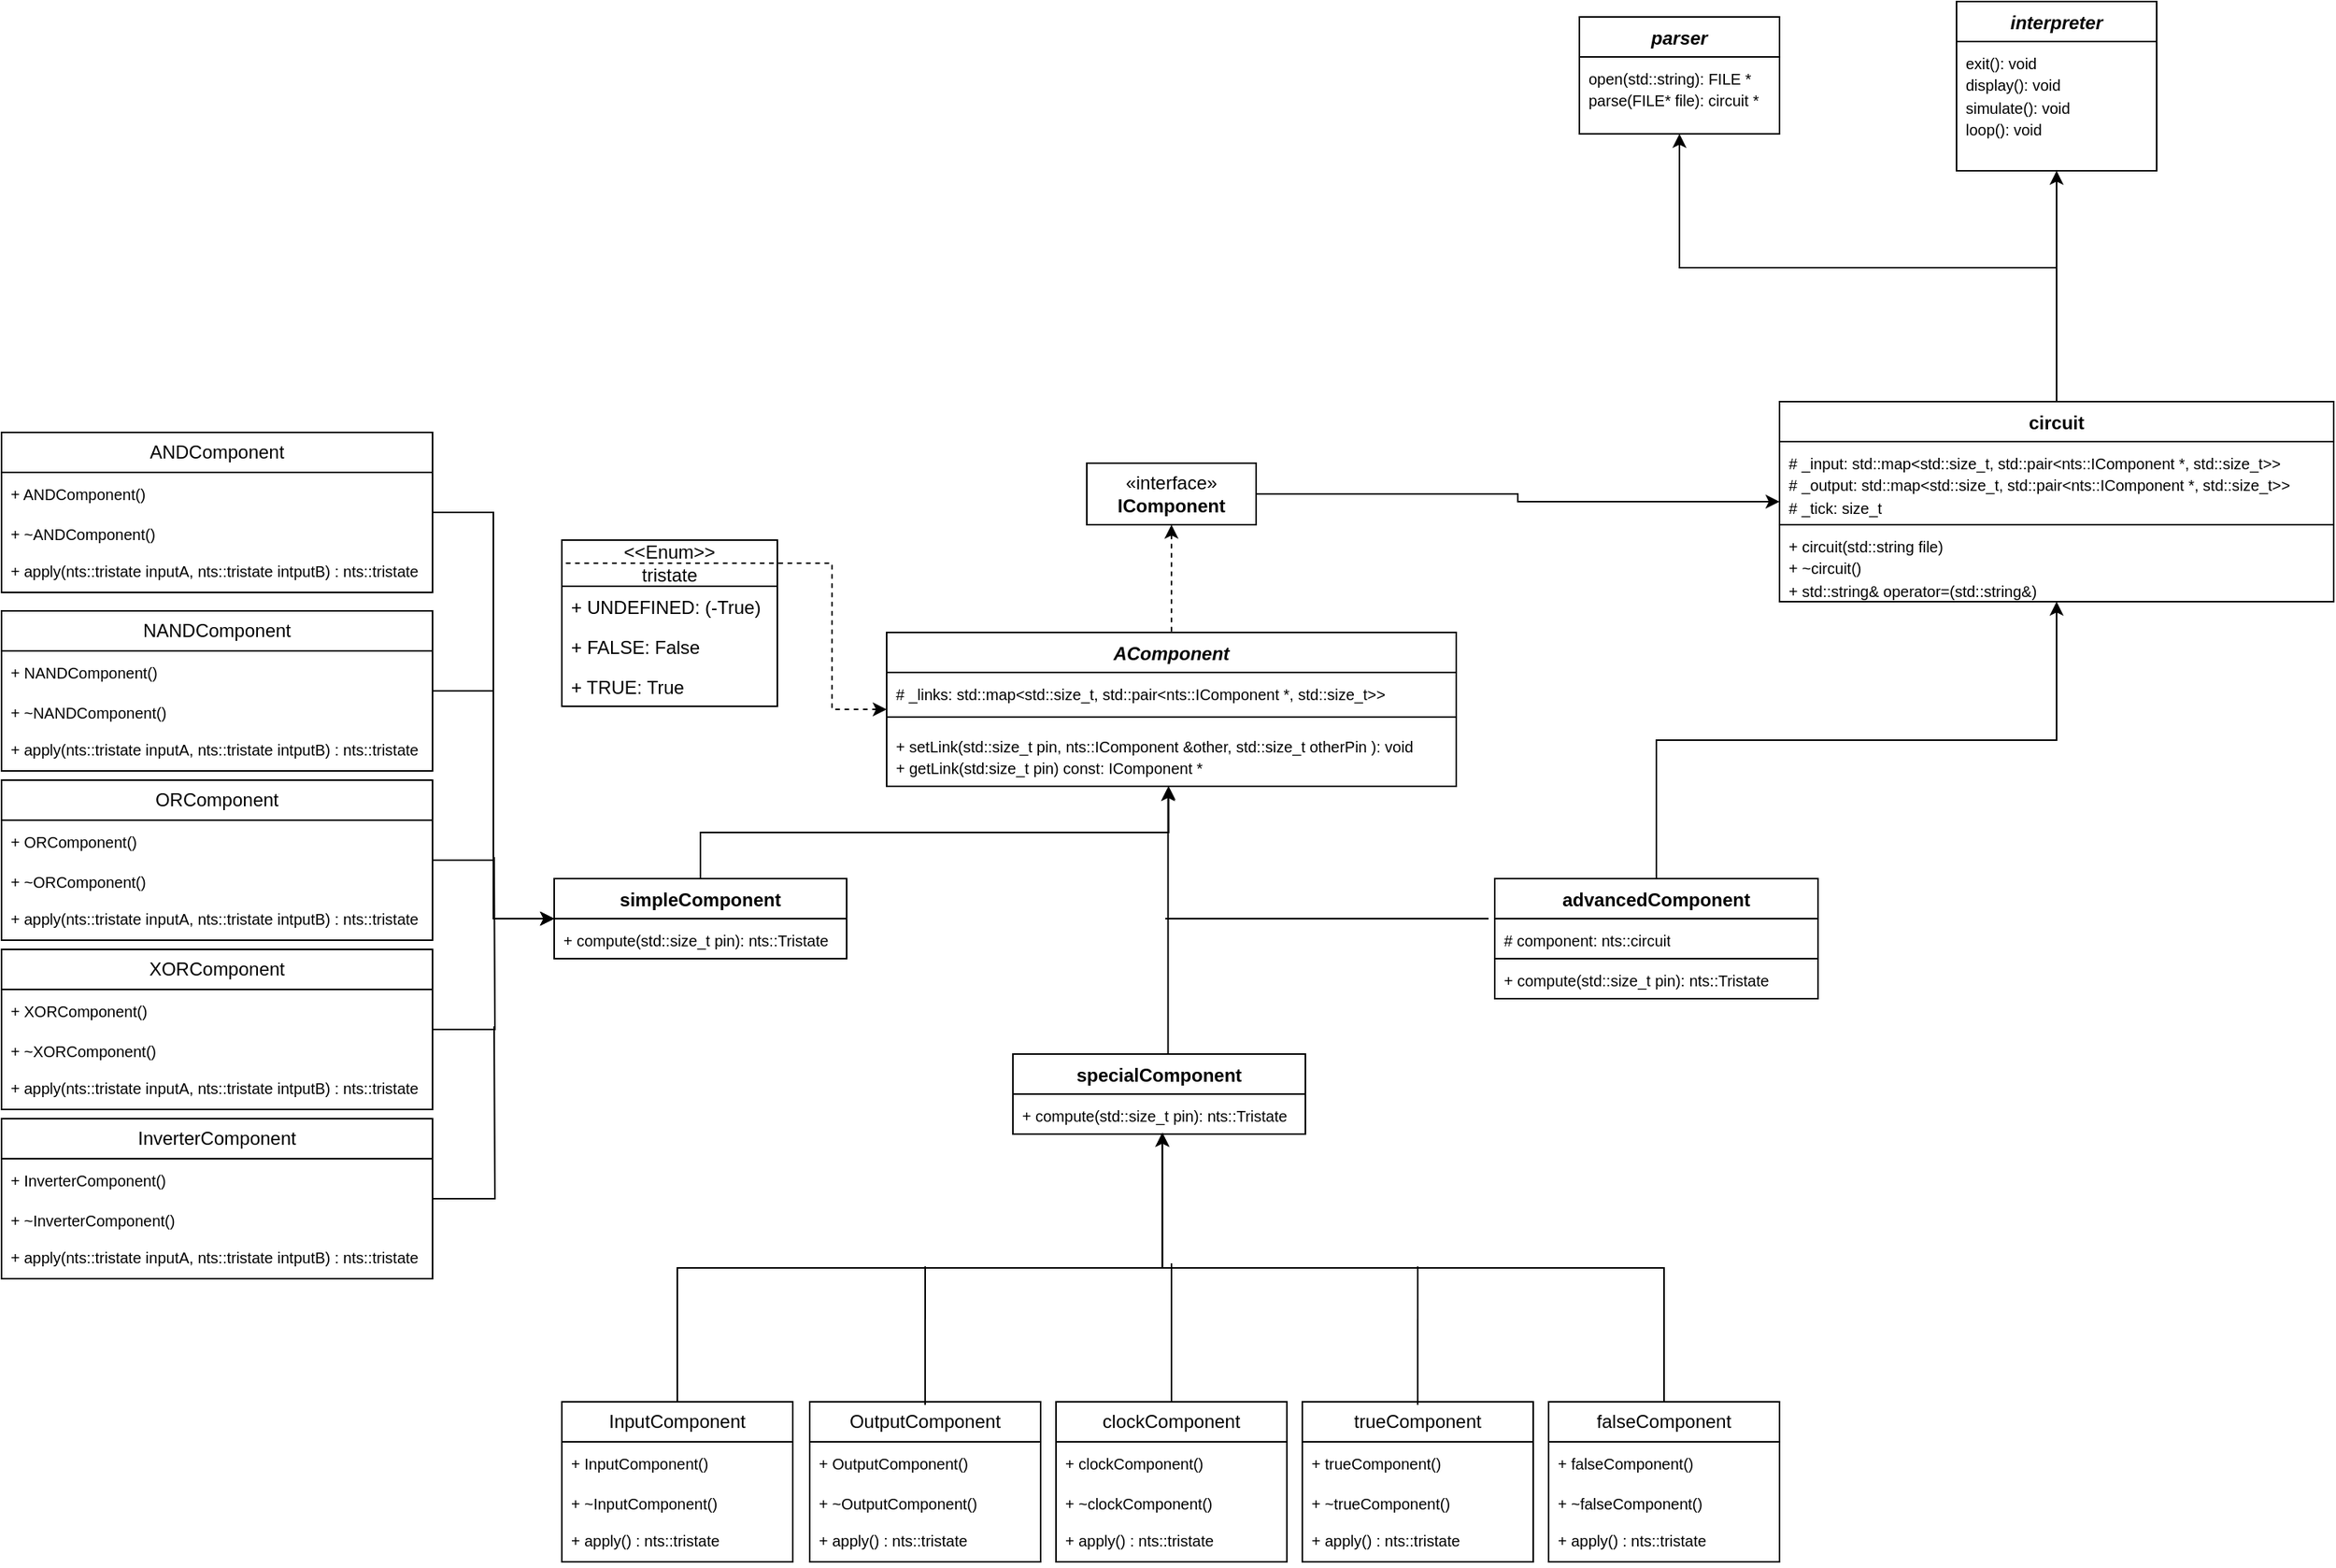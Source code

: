 <mxfile version="23.1.2" type="github">
  <diagram name="Page-1" id="929967ad-93f9-6ef4-fab6-5d389245f69c">
    <mxGraphModel dx="2049" dy="1117" grid="1" gridSize="10" guides="1" tooltips="1" connect="1" arrows="1" fold="1" page="1" pageScale="1.5" pageWidth="1169" pageHeight="826" background="none" math="0" shadow="0">
      <root>
        <mxCell id="0" style=";html=1;" />
        <mxCell id="1" style=";html=1;" parent="0" />
        <mxCell id="E4p7y--Rclgz1ynE0BcM-12" style="edgeStyle=orthogonalEdgeStyle;rounded=0;orthogonalLoop=1;jettySize=auto;html=1;dashed=1;startArrow=classic;startFill=1;endArrow=none;endFill=0;" edge="1" parent="1" source="E4p7y--Rclgz1ynE0BcM-6" target="E4p7y--Rclgz1ynE0BcM-7">
          <mxGeometry relative="1" as="geometry" />
        </mxCell>
        <mxCell id="E4p7y--Rclgz1ynE0BcM-97" style="edgeStyle=orthogonalEdgeStyle;rounded=0;orthogonalLoop=1;jettySize=auto;html=1;" edge="1" parent="1" source="E4p7y--Rclgz1ynE0BcM-6" target="E4p7y--Rclgz1ynE0BcM-93">
          <mxGeometry relative="1" as="geometry" />
        </mxCell>
        <mxCell id="E4p7y--Rclgz1ynE0BcM-6" value="«interface»&lt;br&gt;&lt;b&gt;IComponent&lt;/b&gt;" style="html=1;whiteSpace=wrap;" vertex="1" parent="1">
          <mxGeometry x="825" y="350" width="110" height="40" as="geometry" />
        </mxCell>
        <mxCell id="E4p7y--Rclgz1ynE0BcM-17" value="" style="edgeStyle=orthogonalEdgeStyle;rounded=0;orthogonalLoop=1;jettySize=auto;html=1;entryX=0.011;entryY=0.139;entryDx=0;entryDy=0;entryPerimeter=0;startArrow=classic;startFill=1;endArrow=none;endFill=0;dashed=1;" edge="1" parent="1" source="E4p7y--Rclgz1ynE0BcM-7" target="E4p7y--Rclgz1ynE0BcM-18">
          <mxGeometry relative="1" as="geometry">
            <mxPoint x="1130" y="450" as="targetPoint" />
          </mxGeometry>
        </mxCell>
        <mxCell id="E4p7y--Rclgz1ynE0BcM-7" value="&lt;i&gt;AComponent&lt;/i&gt;" style="swimlane;fontStyle=1;align=center;verticalAlign=top;childLayout=stackLayout;horizontal=1;startSize=26;horizontalStack=0;resizeParent=1;resizeParentMax=0;resizeLast=0;collapsible=1;marginBottom=0;whiteSpace=wrap;html=1;" vertex="1" parent="1">
          <mxGeometry x="695" y="460" width="370" height="100" as="geometry">
            <mxRectangle x="695" y="460" width="120" height="30" as="alternateBounds" />
          </mxGeometry>
        </mxCell>
        <mxCell id="E4p7y--Rclgz1ynE0BcM-8" value="&lt;font style=&quot;font-size: 10px;&quot;&gt;# _links:&amp;nbsp;std::map&amp;lt;std::size_t, std::pair&amp;lt;nts::IComponent *, std::size_t&amp;gt;&amp;gt;&lt;/font&gt;" style="text;strokeColor=none;fillColor=none;align=left;verticalAlign=top;spacingLeft=4;spacingRight=4;overflow=hidden;rotatable=0;points=[[0,0.5],[1,0.5]];portConstraint=eastwest;whiteSpace=wrap;html=1;" vertex="1" parent="E4p7y--Rclgz1ynE0BcM-7">
          <mxGeometry y="26" width="370" height="24" as="geometry" />
        </mxCell>
        <mxCell id="E4p7y--Rclgz1ynE0BcM-9" value="" style="line;strokeWidth=1;fillColor=none;align=left;verticalAlign=middle;spacingTop=-1;spacingLeft=3;spacingRight=3;rotatable=0;labelPosition=right;points=[];portConstraint=eastwest;strokeColor=inherit;" vertex="1" parent="E4p7y--Rclgz1ynE0BcM-7">
          <mxGeometry y="50" width="370" height="10" as="geometry" />
        </mxCell>
        <mxCell id="E4p7y--Rclgz1ynE0BcM-10" value="&lt;font style=&quot;font-size: 10px;&quot;&gt;+ setLink(std::size_t pin, nts::IComponent &amp;amp;other, std::size_t otherPin&amp;nbsp;): void&lt;br&gt;+ getLink(std:size_t pin) const: IComponent *&lt;br&gt;&lt;br&gt;&lt;/font&gt;" style="text;strokeColor=none;fillColor=none;align=left;verticalAlign=top;spacingLeft=4;spacingRight=4;overflow=hidden;rotatable=0;points=[[0,0.5],[1,0.5]];portConstraint=eastwest;whiteSpace=wrap;html=1;" vertex="1" parent="E4p7y--Rclgz1ynE0BcM-7">
          <mxGeometry y="60" width="370" height="40" as="geometry" />
        </mxCell>
        <mxCell id="E4p7y--Rclgz1ynE0BcM-18" value="&amp;lt;&amp;lt;Enum&amp;gt;&amp;gt;&lt;br&gt;tristate" style="swimlane;fontStyle=0;childLayout=stackLayout;horizontal=1;startSize=30;fillColor=none;horizontalStack=0;resizeParent=1;resizeParentMax=0;resizeLast=0;collapsible=1;marginBottom=0;whiteSpace=wrap;html=1;" vertex="1" parent="1">
          <mxGeometry x="484" y="400" width="140" height="108" as="geometry">
            <mxRectangle x="1160" y="390" width="100" height="40" as="alternateBounds" />
          </mxGeometry>
        </mxCell>
        <mxCell id="E4p7y--Rclgz1ynE0BcM-19" value="+ UNDEFINED: (-True)" style="text;strokeColor=none;fillColor=none;align=left;verticalAlign=top;spacingLeft=4;spacingRight=4;overflow=hidden;rotatable=0;points=[[0,0.5],[1,0.5]];portConstraint=eastwest;whiteSpace=wrap;html=1;" vertex="1" parent="E4p7y--Rclgz1ynE0BcM-18">
          <mxGeometry y="30" width="140" height="26" as="geometry" />
        </mxCell>
        <mxCell id="E4p7y--Rclgz1ynE0BcM-20" value="+ FALSE: False" style="text;strokeColor=none;fillColor=none;align=left;verticalAlign=top;spacingLeft=4;spacingRight=4;overflow=hidden;rotatable=0;points=[[0,0.5],[1,0.5]];portConstraint=eastwest;whiteSpace=wrap;html=1;" vertex="1" parent="E4p7y--Rclgz1ynE0BcM-18">
          <mxGeometry y="56" width="140" height="26" as="geometry" />
        </mxCell>
        <mxCell id="E4p7y--Rclgz1ynE0BcM-21" value="+ TRUE: True" style="text;strokeColor=none;fillColor=none;align=left;verticalAlign=top;spacingLeft=4;spacingRight=4;overflow=hidden;rotatable=0;points=[[0,0.5],[1,0.5]];portConstraint=eastwest;whiteSpace=wrap;html=1;" vertex="1" parent="E4p7y--Rclgz1ynE0BcM-18">
          <mxGeometry y="82" width="140" height="26" as="geometry" />
        </mxCell>
        <mxCell id="E4p7y--Rclgz1ynE0BcM-26" style="edgeStyle=orthogonalEdgeStyle;rounded=0;orthogonalLoop=1;jettySize=auto;html=1;entryX=0.495;entryY=0.996;entryDx=0;entryDy=0;entryPerimeter=0;" edge="1" parent="1" source="E4p7y--Rclgz1ynE0BcM-22" target="E4p7y--Rclgz1ynE0BcM-10">
          <mxGeometry relative="1" as="geometry">
            <mxPoint x="880" y="650" as="targetPoint" />
          </mxGeometry>
        </mxCell>
        <mxCell id="E4p7y--Rclgz1ynE0BcM-22" value="simpleComponent" style="swimlane;fontStyle=1;align=center;verticalAlign=top;childLayout=stackLayout;horizontal=1;startSize=26;horizontalStack=0;resizeParent=1;resizeParentMax=0;resizeLast=0;collapsible=1;marginBottom=0;whiteSpace=wrap;html=1;" vertex="1" parent="1">
          <mxGeometry x="479" y="620" width="190" height="52" as="geometry" />
        </mxCell>
        <mxCell id="E4p7y--Rclgz1ynE0BcM-25" value="&lt;font style=&quot;font-size: 10px;&quot;&gt;+ compute(std::size_t pin):&amp;nbsp;nts::Tristate&lt;/font&gt;" style="text;strokeColor=none;fillColor=none;align=left;verticalAlign=top;spacingLeft=4;spacingRight=4;overflow=hidden;rotatable=0;points=[[0,0.5],[1,0.5]];portConstraint=eastwest;whiteSpace=wrap;html=1;" vertex="1" parent="E4p7y--Rclgz1ynE0BcM-22">
          <mxGeometry y="26" width="190" height="26" as="geometry" />
        </mxCell>
        <mxCell id="E4p7y--Rclgz1ynE0BcM-31" style="edgeStyle=orthogonalEdgeStyle;rounded=0;orthogonalLoop=1;jettySize=auto;html=1;entryX=0;entryY=0.5;entryDx=0;entryDy=0;" edge="1" parent="1" source="E4p7y--Rclgz1ynE0BcM-27" target="E4p7y--Rclgz1ynE0BcM-22">
          <mxGeometry relative="1" as="geometry" />
        </mxCell>
        <mxCell id="E4p7y--Rclgz1ynE0BcM-27" value="ANDComponent" style="swimlane;fontStyle=0;childLayout=stackLayout;horizontal=1;startSize=26;fillColor=none;horizontalStack=0;resizeParent=1;resizeParentMax=0;resizeLast=0;collapsible=1;marginBottom=0;whiteSpace=wrap;html=1;" vertex="1" parent="1">
          <mxGeometry x="120" y="330" width="280" height="104" as="geometry" />
        </mxCell>
        <mxCell id="E4p7y--Rclgz1ynE0BcM-28" value="&lt;font style=&quot;font-size: 10px;&quot;&gt;+ ANDComponent()&lt;/font&gt;" style="text;strokeColor=none;fillColor=none;align=left;verticalAlign=top;spacingLeft=4;spacingRight=4;overflow=hidden;rotatable=0;points=[[0,0.5],[1,0.5]];portConstraint=eastwest;whiteSpace=wrap;html=1;" vertex="1" parent="E4p7y--Rclgz1ynE0BcM-27">
          <mxGeometry y="26" width="280" height="26" as="geometry" />
        </mxCell>
        <mxCell id="E4p7y--Rclgz1ynE0BcM-29" value="&lt;font style=&quot;font-size: 10px;&quot;&gt;+ ~ANDComponent()&lt;/font&gt;" style="text;strokeColor=none;fillColor=none;align=left;verticalAlign=top;spacingLeft=4;spacingRight=4;overflow=hidden;rotatable=0;points=[[0,0.5],[1,0.5]];portConstraint=eastwest;whiteSpace=wrap;html=1;" vertex="1" parent="E4p7y--Rclgz1ynE0BcM-27">
          <mxGeometry y="52" width="280" height="26" as="geometry" />
        </mxCell>
        <mxCell id="E4p7y--Rclgz1ynE0BcM-30" value="+ apply(nts::tristate inputA, nts::tristate intputB) : nts::tristate" style="text;strokeColor=none;fillColor=none;align=left;verticalAlign=top;spacingLeft=4;spacingRight=4;overflow=hidden;rotatable=0;points=[[0,0.5],[1,0.5]];portConstraint=eastwest;whiteSpace=wrap;html=1;fontSize=10;" vertex="1" parent="E4p7y--Rclgz1ynE0BcM-27">
          <mxGeometry y="78" width="280" height="26" as="geometry" />
        </mxCell>
        <mxCell id="E4p7y--Rclgz1ynE0BcM-37" style="edgeStyle=orthogonalEdgeStyle;rounded=0;orthogonalLoop=1;jettySize=auto;html=1;entryX=0;entryY=0.5;entryDx=0;entryDy=0;" edge="1" parent="1" source="E4p7y--Rclgz1ynE0BcM-32" target="E4p7y--Rclgz1ynE0BcM-22">
          <mxGeometry relative="1" as="geometry" />
        </mxCell>
        <mxCell id="E4p7y--Rclgz1ynE0BcM-32" value="NANDComponent" style="swimlane;fontStyle=0;childLayout=stackLayout;horizontal=1;startSize=26;fillColor=none;horizontalStack=0;resizeParent=1;resizeParentMax=0;resizeLast=0;collapsible=1;marginBottom=0;whiteSpace=wrap;html=1;" vertex="1" parent="1">
          <mxGeometry x="120" y="446" width="280" height="104" as="geometry" />
        </mxCell>
        <mxCell id="E4p7y--Rclgz1ynE0BcM-33" value="&lt;font style=&quot;font-size: 10px;&quot;&gt;+ NANDComponent()&lt;/font&gt;" style="text;strokeColor=none;fillColor=none;align=left;verticalAlign=top;spacingLeft=4;spacingRight=4;overflow=hidden;rotatable=0;points=[[0,0.5],[1,0.5]];portConstraint=eastwest;whiteSpace=wrap;html=1;" vertex="1" parent="E4p7y--Rclgz1ynE0BcM-32">
          <mxGeometry y="26" width="280" height="26" as="geometry" />
        </mxCell>
        <mxCell id="E4p7y--Rclgz1ynE0BcM-34" value="&lt;font style=&quot;font-size: 10px;&quot;&gt;+ ~NANDComponent()&lt;/font&gt;" style="text;strokeColor=none;fillColor=none;align=left;verticalAlign=top;spacingLeft=4;spacingRight=4;overflow=hidden;rotatable=0;points=[[0,0.5],[1,0.5]];portConstraint=eastwest;whiteSpace=wrap;html=1;" vertex="1" parent="E4p7y--Rclgz1ynE0BcM-32">
          <mxGeometry y="52" width="280" height="26" as="geometry" />
        </mxCell>
        <mxCell id="E4p7y--Rclgz1ynE0BcM-35" value="+ apply(nts::tristate inputA, nts::tristate intputB) : nts::tristate" style="text;strokeColor=none;fillColor=none;align=left;verticalAlign=top;spacingLeft=4;spacingRight=4;overflow=hidden;rotatable=0;points=[[0,0.5],[1,0.5]];portConstraint=eastwest;whiteSpace=wrap;html=1;fontSize=10;" vertex="1" parent="E4p7y--Rclgz1ynE0BcM-32">
          <mxGeometry y="78" width="280" height="26" as="geometry" />
        </mxCell>
        <mxCell id="E4p7y--Rclgz1ynE0BcM-42" style="edgeStyle=orthogonalEdgeStyle;rounded=0;orthogonalLoop=1;jettySize=auto;html=1;entryX=0;entryY=0.5;entryDx=0;entryDy=0;" edge="1" parent="1" source="E4p7y--Rclgz1ynE0BcM-38" target="E4p7y--Rclgz1ynE0BcM-22">
          <mxGeometry relative="1" as="geometry" />
        </mxCell>
        <mxCell id="E4p7y--Rclgz1ynE0BcM-38" value="ORComponent" style="swimlane;fontStyle=0;childLayout=stackLayout;horizontal=1;startSize=26;fillColor=none;horizontalStack=0;resizeParent=1;resizeParentMax=0;resizeLast=0;collapsible=1;marginBottom=0;whiteSpace=wrap;html=1;" vertex="1" parent="1">
          <mxGeometry x="120" y="556" width="280" height="104" as="geometry" />
        </mxCell>
        <mxCell id="E4p7y--Rclgz1ynE0BcM-39" value="&lt;font style=&quot;font-size: 10px;&quot;&gt;+ ORComponent()&lt;/font&gt;" style="text;strokeColor=none;fillColor=none;align=left;verticalAlign=top;spacingLeft=4;spacingRight=4;overflow=hidden;rotatable=0;points=[[0,0.5],[1,0.5]];portConstraint=eastwest;whiteSpace=wrap;html=1;" vertex="1" parent="E4p7y--Rclgz1ynE0BcM-38">
          <mxGeometry y="26" width="280" height="26" as="geometry" />
        </mxCell>
        <mxCell id="E4p7y--Rclgz1ynE0BcM-40" value="&lt;font style=&quot;font-size: 10px;&quot;&gt;+ ~ORComponent()&lt;/font&gt;" style="text;strokeColor=none;fillColor=none;align=left;verticalAlign=top;spacingLeft=4;spacingRight=4;overflow=hidden;rotatable=0;points=[[0,0.5],[1,0.5]];portConstraint=eastwest;whiteSpace=wrap;html=1;" vertex="1" parent="E4p7y--Rclgz1ynE0BcM-38">
          <mxGeometry y="52" width="280" height="26" as="geometry" />
        </mxCell>
        <mxCell id="E4p7y--Rclgz1ynE0BcM-41" value="+ apply(nts::tristate inputA, nts::tristate intputB) : nts::tristate" style="text;strokeColor=none;fillColor=none;align=left;verticalAlign=top;spacingLeft=4;spacingRight=4;overflow=hidden;rotatable=0;points=[[0,0.5],[1,0.5]];portConstraint=eastwest;whiteSpace=wrap;html=1;fontSize=10;" vertex="1" parent="E4p7y--Rclgz1ynE0BcM-38">
          <mxGeometry y="78" width="280" height="26" as="geometry" />
        </mxCell>
        <mxCell id="E4p7y--Rclgz1ynE0BcM-47" style="edgeStyle=orthogonalEdgeStyle;rounded=0;orthogonalLoop=1;jettySize=auto;html=1;endArrow=none;endFill=0;" edge="1" parent="1" source="E4p7y--Rclgz1ynE0BcM-43">
          <mxGeometry relative="1" as="geometry">
            <mxPoint x="440" y="606" as="targetPoint" />
          </mxGeometry>
        </mxCell>
        <mxCell id="E4p7y--Rclgz1ynE0BcM-43" value="XORComponent" style="swimlane;fontStyle=0;childLayout=stackLayout;horizontal=1;startSize=26;fillColor=none;horizontalStack=0;resizeParent=1;resizeParentMax=0;resizeLast=0;collapsible=1;marginBottom=0;whiteSpace=wrap;html=1;" vertex="1" parent="1">
          <mxGeometry x="120" y="666" width="280" height="104" as="geometry" />
        </mxCell>
        <mxCell id="E4p7y--Rclgz1ynE0BcM-44" value="&lt;font style=&quot;font-size: 10px;&quot;&gt;+ XORComponent()&lt;/font&gt;" style="text;strokeColor=none;fillColor=none;align=left;verticalAlign=top;spacingLeft=4;spacingRight=4;overflow=hidden;rotatable=0;points=[[0,0.5],[1,0.5]];portConstraint=eastwest;whiteSpace=wrap;html=1;" vertex="1" parent="E4p7y--Rclgz1ynE0BcM-43">
          <mxGeometry y="26" width="280" height="26" as="geometry" />
        </mxCell>
        <mxCell id="E4p7y--Rclgz1ynE0BcM-45" value="&lt;font style=&quot;font-size: 10px;&quot;&gt;+ ~XORComponent()&lt;/font&gt;" style="text;strokeColor=none;fillColor=none;align=left;verticalAlign=top;spacingLeft=4;spacingRight=4;overflow=hidden;rotatable=0;points=[[0,0.5],[1,0.5]];portConstraint=eastwest;whiteSpace=wrap;html=1;" vertex="1" parent="E4p7y--Rclgz1ynE0BcM-43">
          <mxGeometry y="52" width="280" height="26" as="geometry" />
        </mxCell>
        <mxCell id="E4p7y--Rclgz1ynE0BcM-46" value="+ apply(nts::tristate inputA, nts::tristate intputB) : nts::tristate" style="text;strokeColor=none;fillColor=none;align=left;verticalAlign=top;spacingLeft=4;spacingRight=4;overflow=hidden;rotatable=0;points=[[0,0.5],[1,0.5]];portConstraint=eastwest;whiteSpace=wrap;html=1;fontSize=10;" vertex="1" parent="E4p7y--Rclgz1ynE0BcM-43">
          <mxGeometry y="78" width="280" height="26" as="geometry" />
        </mxCell>
        <mxCell id="E4p7y--Rclgz1ynE0BcM-53" style="edgeStyle=orthogonalEdgeStyle;rounded=0;orthogonalLoop=1;jettySize=auto;html=1;endArrow=none;endFill=0;" edge="1" parent="1" source="E4p7y--Rclgz1ynE0BcM-49">
          <mxGeometry relative="1" as="geometry">
            <mxPoint x="440" y="716" as="targetPoint" />
          </mxGeometry>
        </mxCell>
        <mxCell id="E4p7y--Rclgz1ynE0BcM-49" value="InverterComponent" style="swimlane;fontStyle=0;childLayout=stackLayout;horizontal=1;startSize=26;fillColor=none;horizontalStack=0;resizeParent=1;resizeParentMax=0;resizeLast=0;collapsible=1;marginBottom=0;whiteSpace=wrap;html=1;" vertex="1" parent="1">
          <mxGeometry x="120" y="776" width="280" height="104" as="geometry" />
        </mxCell>
        <mxCell id="E4p7y--Rclgz1ynE0BcM-50" value="&lt;font style=&quot;font-size: 10px;&quot;&gt;+ InverterComponent()&lt;/font&gt;" style="text;strokeColor=none;fillColor=none;align=left;verticalAlign=top;spacingLeft=4;spacingRight=4;overflow=hidden;rotatable=0;points=[[0,0.5],[1,0.5]];portConstraint=eastwest;whiteSpace=wrap;html=1;" vertex="1" parent="E4p7y--Rclgz1ynE0BcM-49">
          <mxGeometry y="26" width="280" height="26" as="geometry" />
        </mxCell>
        <mxCell id="E4p7y--Rclgz1ynE0BcM-51" value="&lt;font style=&quot;font-size: 10px;&quot;&gt;+ ~InverterComponent()&lt;/font&gt;" style="text;strokeColor=none;fillColor=none;align=left;verticalAlign=top;spacingLeft=4;spacingRight=4;overflow=hidden;rotatable=0;points=[[0,0.5],[1,0.5]];portConstraint=eastwest;whiteSpace=wrap;html=1;" vertex="1" parent="E4p7y--Rclgz1ynE0BcM-49">
          <mxGeometry y="52" width="280" height="26" as="geometry" />
        </mxCell>
        <mxCell id="E4p7y--Rclgz1ynE0BcM-52" value="+ apply(nts::tristate inputA, nts::tristate intputB) : nts::tristate" style="text;strokeColor=none;fillColor=none;align=left;verticalAlign=top;spacingLeft=4;spacingRight=4;overflow=hidden;rotatable=0;points=[[0,0.5],[1,0.5]];portConstraint=eastwest;whiteSpace=wrap;html=1;fontSize=10;" vertex="1" parent="E4p7y--Rclgz1ynE0BcM-49">
          <mxGeometry y="78" width="280" height="26" as="geometry" />
        </mxCell>
        <mxCell id="E4p7y--Rclgz1ynE0BcM-56" style="edgeStyle=orthogonalEdgeStyle;rounded=0;orthogonalLoop=1;jettySize=auto;html=1;entryX=0.494;entryY=1.014;entryDx=0;entryDy=0;entryPerimeter=0;" edge="1" parent="1" source="E4p7y--Rclgz1ynE0BcM-54" target="E4p7y--Rclgz1ynE0BcM-10">
          <mxGeometry relative="1" as="geometry">
            <mxPoint x="880" y="560" as="targetPoint" />
            <Array as="points">
              <mxPoint x="878" y="740" />
              <mxPoint x="878" y="740" />
            </Array>
          </mxGeometry>
        </mxCell>
        <mxCell id="E4p7y--Rclgz1ynE0BcM-54" value="specialComponent" style="swimlane;fontStyle=1;align=center;verticalAlign=top;childLayout=stackLayout;horizontal=1;startSize=26;horizontalStack=0;resizeParent=1;resizeParentMax=0;resizeLast=0;collapsible=1;marginBottom=0;whiteSpace=wrap;html=1;" vertex="1" parent="1">
          <mxGeometry x="777" y="734" width="190" height="52" as="geometry" />
        </mxCell>
        <mxCell id="E4p7y--Rclgz1ynE0BcM-55" value="&lt;font style=&quot;font-size: 10px;&quot;&gt;+ compute(std::size_t pin):&amp;nbsp;nts::Tristate&lt;/font&gt;" style="text;strokeColor=none;fillColor=none;align=left;verticalAlign=top;spacingLeft=4;spacingRight=4;overflow=hidden;rotatable=0;points=[[0,0.5],[1,0.5]];portConstraint=eastwest;whiteSpace=wrap;html=1;" vertex="1" parent="E4p7y--Rclgz1ynE0BcM-54">
          <mxGeometry y="26" width="190" height="26" as="geometry" />
        </mxCell>
        <mxCell id="E4p7y--Rclgz1ynE0BcM-57" value="InputComponent" style="swimlane;fontStyle=0;childLayout=stackLayout;horizontal=1;startSize=26;fillColor=none;horizontalStack=0;resizeParent=1;resizeParentMax=0;resizeLast=0;collapsible=1;marginBottom=0;whiteSpace=wrap;html=1;" vertex="1" parent="1">
          <mxGeometry x="484" y="960" width="150" height="104" as="geometry" />
        </mxCell>
        <mxCell id="E4p7y--Rclgz1ynE0BcM-58" value="&lt;font style=&quot;font-size: 10px;&quot;&gt;+ InputComponent()&lt;/font&gt;" style="text;strokeColor=none;fillColor=none;align=left;verticalAlign=top;spacingLeft=4;spacingRight=4;overflow=hidden;rotatable=0;points=[[0,0.5],[1,0.5]];portConstraint=eastwest;whiteSpace=wrap;html=1;" vertex="1" parent="E4p7y--Rclgz1ynE0BcM-57">
          <mxGeometry y="26" width="150" height="26" as="geometry" />
        </mxCell>
        <mxCell id="E4p7y--Rclgz1ynE0BcM-59" value="&lt;font style=&quot;font-size: 10px;&quot;&gt;+ ~InputComponent()&lt;/font&gt;" style="text;strokeColor=none;fillColor=none;align=left;verticalAlign=top;spacingLeft=4;spacingRight=4;overflow=hidden;rotatable=0;points=[[0,0.5],[1,0.5]];portConstraint=eastwest;whiteSpace=wrap;html=1;" vertex="1" parent="E4p7y--Rclgz1ynE0BcM-57">
          <mxGeometry y="52" width="150" height="26" as="geometry" />
        </mxCell>
        <mxCell id="E4p7y--Rclgz1ynE0BcM-60" value="+ apply() : nts::tristate" style="text;strokeColor=none;fillColor=none;align=left;verticalAlign=top;spacingLeft=4;spacingRight=4;overflow=hidden;rotatable=0;points=[[0,0.5],[1,0.5]];portConstraint=eastwest;whiteSpace=wrap;html=1;fontSize=10;" vertex="1" parent="E4p7y--Rclgz1ynE0BcM-57">
          <mxGeometry y="78" width="150" height="26" as="geometry" />
        </mxCell>
        <mxCell id="E4p7y--Rclgz1ynE0BcM-82" style="edgeStyle=orthogonalEdgeStyle;rounded=0;orthogonalLoop=1;jettySize=auto;html=1;endArrow=none;endFill=0;" edge="1" parent="1">
          <mxGeometry relative="1" as="geometry">
            <mxPoint x="720.0" y="872" as="targetPoint" />
            <mxPoint x="719.966" y="962.0" as="sourcePoint" />
          </mxGeometry>
        </mxCell>
        <mxCell id="E4p7y--Rclgz1ynE0BcM-65" value="OutputComponent" style="swimlane;fontStyle=0;childLayout=stackLayout;horizontal=1;startSize=26;fillColor=none;horizontalStack=0;resizeParent=1;resizeParentMax=0;resizeLast=0;collapsible=1;marginBottom=0;whiteSpace=wrap;html=1;" vertex="1" parent="1">
          <mxGeometry x="645" y="960" width="150" height="104" as="geometry" />
        </mxCell>
        <mxCell id="E4p7y--Rclgz1ynE0BcM-66" value="&lt;font style=&quot;font-size: 10px;&quot;&gt;+ OutputComponent()&lt;/font&gt;" style="text;strokeColor=none;fillColor=none;align=left;verticalAlign=top;spacingLeft=4;spacingRight=4;overflow=hidden;rotatable=0;points=[[0,0.5],[1,0.5]];portConstraint=eastwest;whiteSpace=wrap;html=1;" vertex="1" parent="E4p7y--Rclgz1ynE0BcM-65">
          <mxGeometry y="26" width="150" height="26" as="geometry" />
        </mxCell>
        <mxCell id="E4p7y--Rclgz1ynE0BcM-67" value="&lt;font style=&quot;font-size: 10px;&quot;&gt;+ ~OutputComponent()&lt;/font&gt;" style="text;strokeColor=none;fillColor=none;align=left;verticalAlign=top;spacingLeft=4;spacingRight=4;overflow=hidden;rotatable=0;points=[[0,0.5],[1,0.5]];portConstraint=eastwest;whiteSpace=wrap;html=1;" vertex="1" parent="E4p7y--Rclgz1ynE0BcM-65">
          <mxGeometry y="52" width="150" height="26" as="geometry" />
        </mxCell>
        <mxCell id="E4p7y--Rclgz1ynE0BcM-68" value="+ apply() : nts::tristate" style="text;strokeColor=none;fillColor=none;align=left;verticalAlign=top;spacingLeft=4;spacingRight=4;overflow=hidden;rotatable=0;points=[[0,0.5],[1,0.5]];portConstraint=eastwest;whiteSpace=wrap;html=1;fontSize=10;" vertex="1" parent="E4p7y--Rclgz1ynE0BcM-65">
          <mxGeometry y="78" width="150" height="26" as="geometry" />
        </mxCell>
        <mxCell id="E4p7y--Rclgz1ynE0BcM-83" style="edgeStyle=orthogonalEdgeStyle;rounded=0;orthogonalLoop=1;jettySize=auto;html=1;endArrow=none;endFill=0;" edge="1" parent="1" source="E4p7y--Rclgz1ynE0BcM-69">
          <mxGeometry relative="1" as="geometry">
            <mxPoint x="880.0" y="870" as="targetPoint" />
          </mxGeometry>
        </mxCell>
        <mxCell id="E4p7y--Rclgz1ynE0BcM-69" value="clockComponent" style="swimlane;fontStyle=0;childLayout=stackLayout;horizontal=1;startSize=26;fillColor=none;horizontalStack=0;resizeParent=1;resizeParentMax=0;resizeLast=0;collapsible=1;marginBottom=0;whiteSpace=wrap;html=1;" vertex="1" parent="1">
          <mxGeometry x="805" y="960" width="150" height="104" as="geometry" />
        </mxCell>
        <mxCell id="E4p7y--Rclgz1ynE0BcM-70" value="&lt;font style=&quot;font-size: 10px;&quot;&gt;+ clockComponent()&lt;/font&gt;" style="text;strokeColor=none;fillColor=none;align=left;verticalAlign=top;spacingLeft=4;spacingRight=4;overflow=hidden;rotatable=0;points=[[0,0.5],[1,0.5]];portConstraint=eastwest;whiteSpace=wrap;html=1;" vertex="1" parent="E4p7y--Rclgz1ynE0BcM-69">
          <mxGeometry y="26" width="150" height="26" as="geometry" />
        </mxCell>
        <mxCell id="E4p7y--Rclgz1ynE0BcM-71" value="&lt;font style=&quot;font-size: 10px;&quot;&gt;+ ~clockComponent()&lt;/font&gt;" style="text;strokeColor=none;fillColor=none;align=left;verticalAlign=top;spacingLeft=4;spacingRight=4;overflow=hidden;rotatable=0;points=[[0,0.5],[1,0.5]];portConstraint=eastwest;whiteSpace=wrap;html=1;" vertex="1" parent="E4p7y--Rclgz1ynE0BcM-69">
          <mxGeometry y="52" width="150" height="26" as="geometry" />
        </mxCell>
        <mxCell id="E4p7y--Rclgz1ynE0BcM-72" value="+ apply() : nts::tristate" style="text;strokeColor=none;fillColor=none;align=left;verticalAlign=top;spacingLeft=4;spacingRight=4;overflow=hidden;rotatable=0;points=[[0,0.5],[1,0.5]];portConstraint=eastwest;whiteSpace=wrap;html=1;fontSize=10;" vertex="1" parent="E4p7y--Rclgz1ynE0BcM-69">
          <mxGeometry y="78" width="150" height="26" as="geometry" />
        </mxCell>
        <mxCell id="E4p7y--Rclgz1ynE0BcM-85" style="edgeStyle=orthogonalEdgeStyle;rounded=0;orthogonalLoop=1;jettySize=auto;html=1;endArrow=none;endFill=0;" edge="1" parent="1">
          <mxGeometry relative="1" as="geometry">
            <mxPoint x="1040" y="872" as="targetPoint" />
            <mxPoint x="1039.966" y="962.0" as="sourcePoint" />
          </mxGeometry>
        </mxCell>
        <mxCell id="E4p7y--Rclgz1ynE0BcM-73" value="trueComponent" style="swimlane;fontStyle=0;childLayout=stackLayout;horizontal=1;startSize=26;fillColor=none;horizontalStack=0;resizeParent=1;resizeParentMax=0;resizeLast=0;collapsible=1;marginBottom=0;whiteSpace=wrap;html=1;" vertex="1" parent="1">
          <mxGeometry x="965" y="960" width="150" height="104" as="geometry" />
        </mxCell>
        <mxCell id="E4p7y--Rclgz1ynE0BcM-74" value="&lt;font style=&quot;font-size: 10px;&quot;&gt;+ trueComponent()&lt;/font&gt;" style="text;strokeColor=none;fillColor=none;align=left;verticalAlign=top;spacingLeft=4;spacingRight=4;overflow=hidden;rotatable=0;points=[[0,0.5],[1,0.5]];portConstraint=eastwest;whiteSpace=wrap;html=1;" vertex="1" parent="E4p7y--Rclgz1ynE0BcM-73">
          <mxGeometry y="26" width="150" height="26" as="geometry" />
        </mxCell>
        <mxCell id="E4p7y--Rclgz1ynE0BcM-75" value="&lt;font style=&quot;font-size: 10px;&quot;&gt;+ ~trueComponent()&lt;/font&gt;" style="text;strokeColor=none;fillColor=none;align=left;verticalAlign=top;spacingLeft=4;spacingRight=4;overflow=hidden;rotatable=0;points=[[0,0.5],[1,0.5]];portConstraint=eastwest;whiteSpace=wrap;html=1;" vertex="1" parent="E4p7y--Rclgz1ynE0BcM-73">
          <mxGeometry y="52" width="150" height="26" as="geometry" />
        </mxCell>
        <mxCell id="E4p7y--Rclgz1ynE0BcM-76" value="+ apply() : nts::tristate" style="text;strokeColor=none;fillColor=none;align=left;verticalAlign=top;spacingLeft=4;spacingRight=4;overflow=hidden;rotatable=0;points=[[0,0.5],[1,0.5]];portConstraint=eastwest;whiteSpace=wrap;html=1;fontSize=10;" vertex="1" parent="E4p7y--Rclgz1ynE0BcM-73">
          <mxGeometry y="78" width="150" height="26" as="geometry" />
        </mxCell>
        <mxCell id="E4p7y--Rclgz1ynE0BcM-77" value="falseComponent" style="swimlane;fontStyle=0;childLayout=stackLayout;horizontal=1;startSize=26;fillColor=none;horizontalStack=0;resizeParent=1;resizeParentMax=0;resizeLast=0;collapsible=1;marginBottom=0;whiteSpace=wrap;html=1;" vertex="1" parent="1">
          <mxGeometry x="1125" y="960" width="150" height="104" as="geometry" />
        </mxCell>
        <mxCell id="E4p7y--Rclgz1ynE0BcM-78" value="&lt;font style=&quot;font-size: 10px;&quot;&gt;+ falseComponent()&lt;/font&gt;" style="text;strokeColor=none;fillColor=none;align=left;verticalAlign=top;spacingLeft=4;spacingRight=4;overflow=hidden;rotatable=0;points=[[0,0.5],[1,0.5]];portConstraint=eastwest;whiteSpace=wrap;html=1;" vertex="1" parent="E4p7y--Rclgz1ynE0BcM-77">
          <mxGeometry y="26" width="150" height="26" as="geometry" />
        </mxCell>
        <mxCell id="E4p7y--Rclgz1ynE0BcM-79" value="&lt;font style=&quot;font-size: 10px;&quot;&gt;+ ~falseComponent()&lt;/font&gt;" style="text;strokeColor=none;fillColor=none;align=left;verticalAlign=top;spacingLeft=4;spacingRight=4;overflow=hidden;rotatable=0;points=[[0,0.5],[1,0.5]];portConstraint=eastwest;whiteSpace=wrap;html=1;" vertex="1" parent="E4p7y--Rclgz1ynE0BcM-77">
          <mxGeometry y="52" width="150" height="26" as="geometry" />
        </mxCell>
        <mxCell id="E4p7y--Rclgz1ynE0BcM-80" value="+ apply() : nts::tristate" style="text;strokeColor=none;fillColor=none;align=left;verticalAlign=top;spacingLeft=4;spacingRight=4;overflow=hidden;rotatable=0;points=[[0,0.5],[1,0.5]];portConstraint=eastwest;whiteSpace=wrap;html=1;fontSize=10;" vertex="1" parent="E4p7y--Rclgz1ynE0BcM-77">
          <mxGeometry y="78" width="150" height="26" as="geometry" />
        </mxCell>
        <mxCell id="E4p7y--Rclgz1ynE0BcM-81" style="edgeStyle=orthogonalEdgeStyle;rounded=0;orthogonalLoop=1;jettySize=auto;html=1;entryX=0.511;entryY=0.967;entryDx=0;entryDy=0;entryPerimeter=0;" edge="1" parent="1" source="E4p7y--Rclgz1ynE0BcM-57" target="E4p7y--Rclgz1ynE0BcM-55">
          <mxGeometry relative="1" as="geometry" />
        </mxCell>
        <mxCell id="E4p7y--Rclgz1ynE0BcM-84" style="edgeStyle=orthogonalEdgeStyle;rounded=0;orthogonalLoop=1;jettySize=auto;html=1;entryX=0.511;entryY=0.967;entryDx=0;entryDy=0;entryPerimeter=0;" edge="1" parent="1" source="E4p7y--Rclgz1ynE0BcM-77" target="E4p7y--Rclgz1ynE0BcM-55">
          <mxGeometry relative="1" as="geometry" />
        </mxCell>
        <mxCell id="E4p7y--Rclgz1ynE0BcM-88" style="edgeStyle=orthogonalEdgeStyle;rounded=0;orthogonalLoop=1;jettySize=auto;html=1;endArrow=none;endFill=0;" edge="1" parent="1">
          <mxGeometry relative="1" as="geometry">
            <mxPoint x="876" y="646" as="targetPoint" />
            <mxPoint x="1086" y="646.034" as="sourcePoint" />
          </mxGeometry>
        </mxCell>
        <mxCell id="E4p7y--Rclgz1ynE0BcM-107" style="edgeStyle=orthogonalEdgeStyle;rounded=0;orthogonalLoop=1;jettySize=auto;html=1;" edge="1" parent="1" source="E4p7y--Rclgz1ynE0BcM-86" target="E4p7y--Rclgz1ynE0BcM-93">
          <mxGeometry relative="1" as="geometry" />
        </mxCell>
        <mxCell id="E4p7y--Rclgz1ynE0BcM-86" value="advancedComponent" style="swimlane;fontStyle=1;align=center;verticalAlign=top;childLayout=stackLayout;horizontal=1;startSize=26;horizontalStack=0;resizeParent=1;resizeParentMax=0;resizeLast=0;collapsible=1;marginBottom=0;whiteSpace=wrap;html=1;" vertex="1" parent="1">
          <mxGeometry x="1090" y="620" width="210" height="78" as="geometry" />
        </mxCell>
        <mxCell id="E4p7y--Rclgz1ynE0BcM-87" value="&lt;font style=&quot;font-size: 10px;&quot;&gt;# component:&amp;nbsp;nts::circuit&lt;/font&gt;" style="text;strokeColor=none;fillColor=none;align=left;verticalAlign=top;spacingLeft=4;spacingRight=4;overflow=hidden;rotatable=0;points=[[0,0.5],[1,0.5]];portConstraint=eastwest;whiteSpace=wrap;html=1;" vertex="1" parent="E4p7y--Rclgz1ynE0BcM-86">
          <mxGeometry y="26" width="210" height="26" as="geometry" />
        </mxCell>
        <mxCell id="E4p7y--Rclgz1ynE0BcM-89" value="&lt;font style=&quot;font-size: 10px;&quot;&gt;+ compute(std::size_t pin):&amp;nbsp;nts::Tristate&lt;/font&gt;" style="text;strokeColor=default;fillColor=none;align=left;verticalAlign=top;spacingLeft=4;spacingRight=4;overflow=hidden;rotatable=0;points=[[0,0.5],[1,0.5]];portConstraint=eastwest;whiteSpace=wrap;html=1;" vertex="1" parent="E4p7y--Rclgz1ynE0BcM-86">
          <mxGeometry y="52" width="210" height="26" as="geometry" />
        </mxCell>
        <mxCell id="E4p7y--Rclgz1ynE0BcM-102" style="edgeStyle=orthogonalEdgeStyle;rounded=0;orthogonalLoop=1;jettySize=auto;html=1;" edge="1" parent="1" source="E4p7y--Rclgz1ynE0BcM-93" target="E4p7y--Rclgz1ynE0BcM-98">
          <mxGeometry relative="1" as="geometry" />
        </mxCell>
        <mxCell id="E4p7y--Rclgz1ynE0BcM-105" style="edgeStyle=orthogonalEdgeStyle;rounded=0;orthogonalLoop=1;jettySize=auto;html=1;" edge="1" parent="1" source="E4p7y--Rclgz1ynE0BcM-93" target="E4p7y--Rclgz1ynE0BcM-103">
          <mxGeometry relative="1" as="geometry" />
        </mxCell>
        <mxCell id="E4p7y--Rclgz1ynE0BcM-93" value="circuit" style="swimlane;fontStyle=1;align=center;verticalAlign=top;childLayout=stackLayout;horizontal=1;startSize=26;horizontalStack=0;resizeParent=1;resizeParentMax=0;resizeLast=0;collapsible=1;marginBottom=0;whiteSpace=wrap;html=1;" vertex="1" parent="1">
          <mxGeometry x="1275" y="310" width="360" height="130" as="geometry" />
        </mxCell>
        <mxCell id="E4p7y--Rclgz1ynE0BcM-94" value="&lt;font style=&quot;font-size: 10px;&quot;&gt;# _input: std::map&amp;lt;std::size_t, std::pair&amp;lt;nts::IComponent *, std::size_t&amp;gt;&amp;gt;&lt;br&gt;# _output: std::map&amp;lt;std::size_t, std::pair&amp;lt;nts::IComponent *, std::size_t&amp;gt;&amp;gt;&lt;br&gt;# _tick: size_t&lt;br&gt;&lt;/font&gt;" style="text;strokeColor=none;fillColor=none;align=left;verticalAlign=top;spacingLeft=4;spacingRight=4;overflow=hidden;rotatable=0;points=[[0,0.5],[1,0.5]];portConstraint=eastwest;whiteSpace=wrap;html=1;" vertex="1" parent="E4p7y--Rclgz1ynE0BcM-93">
          <mxGeometry y="26" width="360" height="54" as="geometry" />
        </mxCell>
        <mxCell id="E4p7y--Rclgz1ynE0BcM-95" value="&lt;font style=&quot;font-size: 10px;&quot;&gt;+ circuit(std::string file)&lt;br&gt;+ ~circuit()&lt;br&gt;+ std::string&amp;amp; operator=(std::string&amp;amp;)&lt;br&gt;&lt;/font&gt;" style="text;strokeColor=default;fillColor=none;align=left;verticalAlign=top;spacingLeft=4;spacingRight=4;overflow=hidden;rotatable=0;points=[[0,0.5],[1,0.5]];portConstraint=eastwest;whiteSpace=wrap;html=1;" vertex="1" parent="E4p7y--Rclgz1ynE0BcM-93">
          <mxGeometry y="80" width="360" height="50" as="geometry" />
        </mxCell>
        <mxCell id="E4p7y--Rclgz1ynE0BcM-98" value="&lt;i&gt;parser&lt;/i&gt;" style="swimlane;fontStyle=1;align=center;verticalAlign=top;childLayout=stackLayout;horizontal=1;startSize=26;horizontalStack=0;resizeParent=1;resizeParentMax=0;resizeLast=0;collapsible=1;marginBottom=0;whiteSpace=wrap;html=1;" vertex="1" parent="1">
          <mxGeometry x="1145" y="60" width="130" height="76" as="geometry" />
        </mxCell>
        <mxCell id="E4p7y--Rclgz1ynE0BcM-100" value="&lt;font style=&quot;font-size: 10px;&quot;&gt;open(std::string): FILE *&lt;br&gt;parse(FILE* file): circuit *&lt;br&gt;&lt;/font&gt;" style="text;strokeColor=default;fillColor=none;align=left;verticalAlign=top;spacingLeft=4;spacingRight=4;overflow=hidden;rotatable=0;points=[[0,0.5],[1,0.5]];portConstraint=eastwest;whiteSpace=wrap;html=1;" vertex="1" parent="E4p7y--Rclgz1ynE0BcM-98">
          <mxGeometry y="26" width="130" height="50" as="geometry" />
        </mxCell>
        <mxCell id="E4p7y--Rclgz1ynE0BcM-103" value="&lt;i&gt;interpreter&lt;/i&gt;" style="swimlane;fontStyle=1;align=center;verticalAlign=top;childLayout=stackLayout;horizontal=1;startSize=26;horizontalStack=0;resizeParent=1;resizeParentMax=0;resizeLast=0;collapsible=1;marginBottom=0;whiteSpace=wrap;html=1;" vertex="1" parent="1">
          <mxGeometry x="1390" y="50" width="130" height="110" as="geometry" />
        </mxCell>
        <mxCell id="E4p7y--Rclgz1ynE0BcM-104" value="&lt;font style=&quot;font-size: 10px;&quot;&gt;exit(): void&lt;br&gt;display(): void&lt;br&gt;simulate(): void&lt;br&gt;loop(): void&lt;br&gt;&lt;/font&gt;" style="text;strokeColor=default;fillColor=none;align=left;verticalAlign=top;spacingLeft=4;spacingRight=4;overflow=hidden;rotatable=0;points=[[0,0.5],[1,0.5]];portConstraint=eastwest;whiteSpace=wrap;html=1;" vertex="1" parent="E4p7y--Rclgz1ynE0BcM-103">
          <mxGeometry y="26" width="130" height="84" as="geometry" />
        </mxCell>
      </root>
    </mxGraphModel>
  </diagram>
</mxfile>
